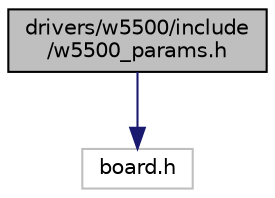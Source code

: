 digraph "drivers/w5500/include/w5500_params.h"
{
 // LATEX_PDF_SIZE
  edge [fontname="Helvetica",fontsize="10",labelfontname="Helvetica",labelfontsize="10"];
  node [fontname="Helvetica",fontsize="10",shape=record];
  Node1 [label="drivers/w5500/include\l/w5500_params.h",height=0.2,width=0.4,color="black", fillcolor="grey75", style="filled", fontcolor="black",tooltip="Default parameters for W5500 Ethernet devices."];
  Node1 -> Node2 [color="midnightblue",fontsize="10",style="solid",fontname="Helvetica"];
  Node2 [label="board.h",height=0.2,width=0.4,color="grey75", fillcolor="white", style="filled",tooltip=" "];
}
